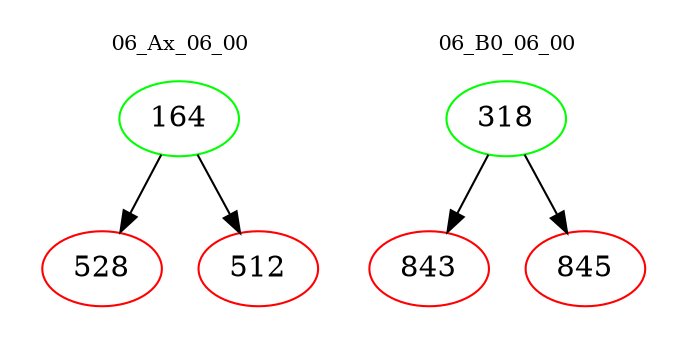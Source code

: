 digraph{
subgraph cluster_0 {
color = white
label = "06_Ax_06_00";
fontsize=10;
T0_164 [label="164", color="green"]
T0_164 -> T0_528 [color="black"]
T0_528 [label="528", color="red"]
T0_164 -> T0_512 [color="black"]
T0_512 [label="512", color="red"]
}
subgraph cluster_1 {
color = white
label = "06_B0_06_00";
fontsize=10;
T1_318 [label="318", color="green"]
T1_318 -> T1_843 [color="black"]
T1_843 [label="843", color="red"]
T1_318 -> T1_845 [color="black"]
T1_845 [label="845", color="red"]
}
}
